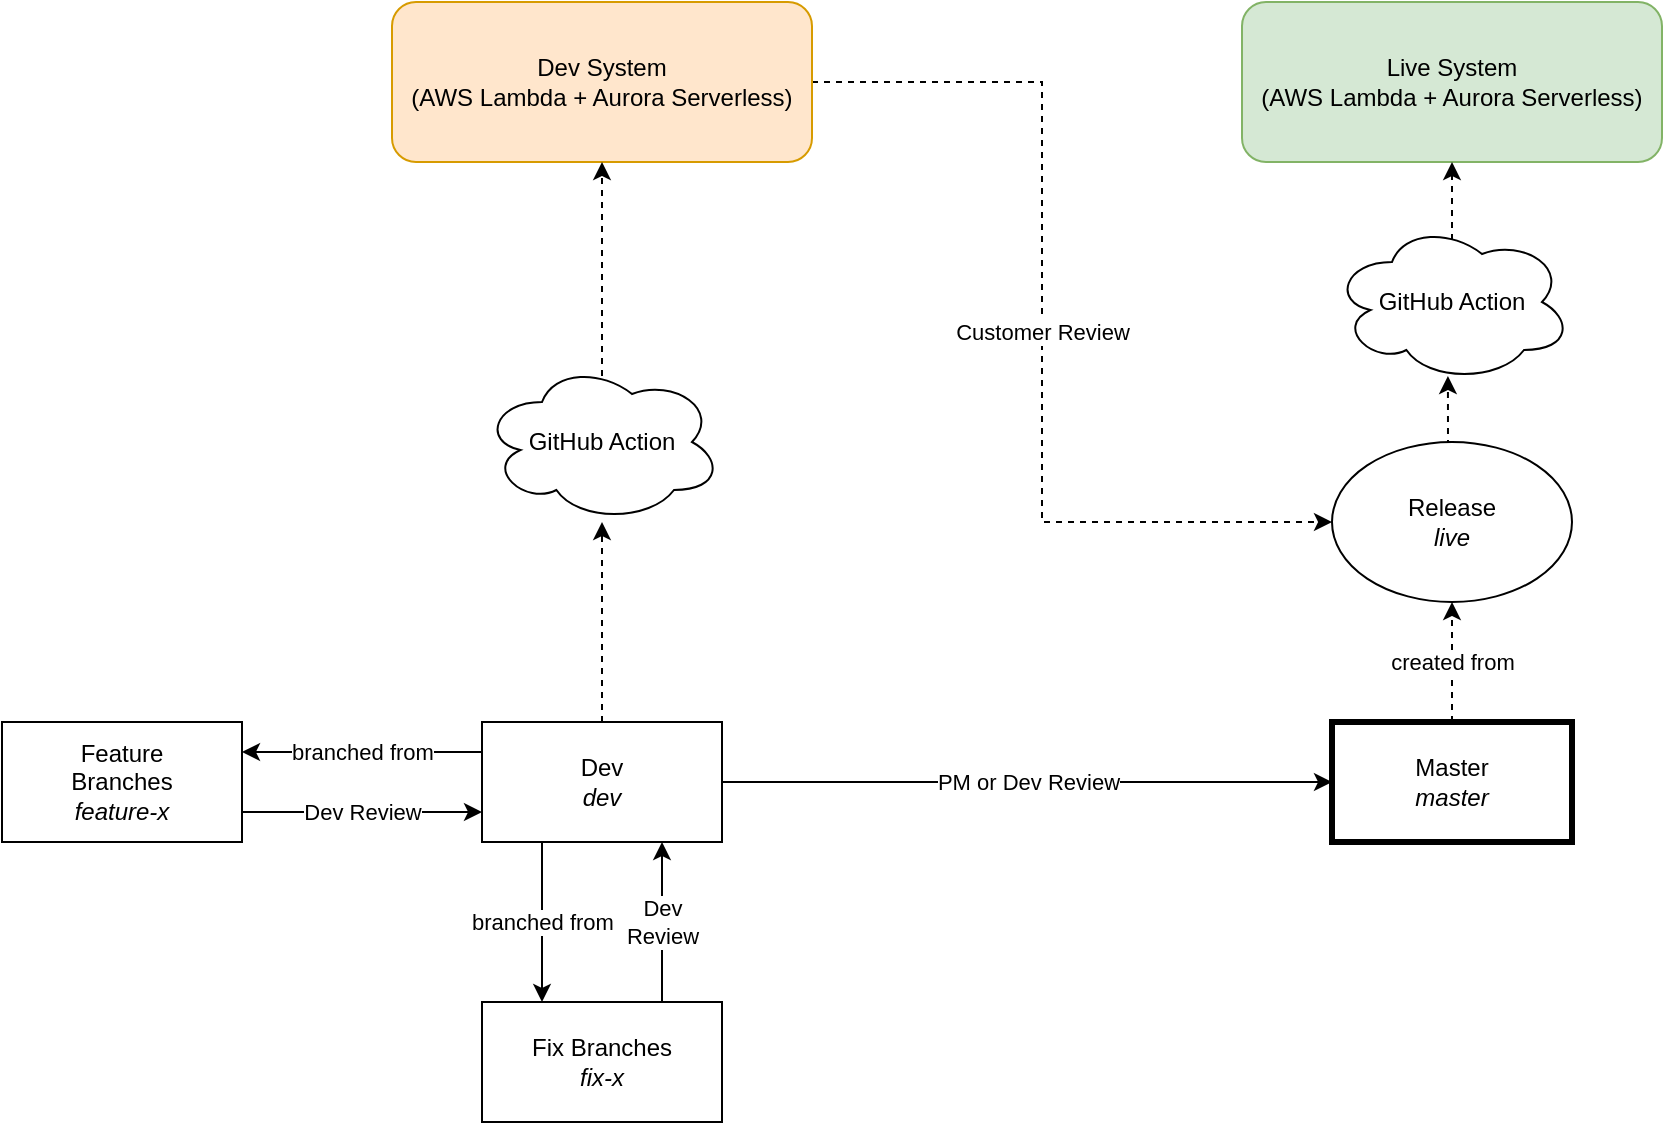 <mxfile version="17.4.0" type="device"><diagram id="Npjceb6wjI-l_gfvZXbL" name="Page-1"><mxGraphModel dx="2449" dy="2298" grid="1" gridSize="10" guides="1" tooltips="1" connect="1" arrows="1" fold="1" page="1" pageScale="1" pageWidth="827" pageHeight="1169" math="0" shadow="0"><root><mxCell id="0"/><mxCell id="1" parent="0"/><mxCell id="lJMOh6y6PTp71lnMFP48-2" value="branched from" style="edgeStyle=orthogonalEdgeStyle;rounded=0;orthogonalLoop=1;jettySize=auto;html=1;exitX=0;exitY=0.25;exitDx=0;exitDy=0;entryX=1;entryY=0.25;entryDx=0;entryDy=0;" edge="1" parent="1" source="lJMOh6y6PTp71lnMFP48-4" target="lJMOh6y6PTp71lnMFP48-12"><mxGeometry relative="1" as="geometry"/></mxCell><mxCell id="lJMOh6y6PTp71lnMFP48-3" style="edgeStyle=orthogonalEdgeStyle;rounded=0;orthogonalLoop=1;jettySize=auto;html=1;exitX=0.5;exitY=0;exitDx=0;exitDy=0;dashed=1;" edge="1" parent="1" source="lJMOh6y6PTp71lnMFP48-4" target="lJMOh6y6PTp71lnMFP48-32"><mxGeometry relative="1" as="geometry"/></mxCell><mxCell id="lJMOh6y6PTp71lnMFP48-34" value="PM or Dev Review" style="edgeStyle=orthogonalEdgeStyle;rounded=0;orthogonalLoop=1;jettySize=auto;html=1;exitX=1;exitY=0.5;exitDx=0;exitDy=0;" edge="1" parent="1" source="lJMOh6y6PTp71lnMFP48-4" target="lJMOh6y6PTp71lnMFP48-10"><mxGeometry relative="1" as="geometry"/></mxCell><mxCell id="lJMOh6y6PTp71lnMFP48-39" value="branched from" style="edgeStyle=orthogonalEdgeStyle;rounded=0;orthogonalLoop=1;jettySize=auto;html=1;exitX=0.25;exitY=1;exitDx=0;exitDy=0;entryX=0.25;entryY=0;entryDx=0;entryDy=0;" edge="1" parent="1" source="lJMOh6y6PTp71lnMFP48-4" target="lJMOh6y6PTp71lnMFP48-37"><mxGeometry relative="1" as="geometry"/></mxCell><mxCell id="lJMOh6y6PTp71lnMFP48-4" value="Dev&lt;br&gt;&lt;i&gt;dev&lt;/i&gt;" style="rounded=0;whiteSpace=wrap;html=1;" vertex="1" parent="1"><mxGeometry x="120" y="240" width="120" height="60" as="geometry"/></mxCell><mxCell id="lJMOh6y6PTp71lnMFP48-35" value="created from" style="edgeStyle=orthogonalEdgeStyle;rounded=0;orthogonalLoop=1;jettySize=auto;html=1;exitX=0.5;exitY=0;exitDx=0;exitDy=0;dashed=1;" edge="1" parent="1" source="lJMOh6y6PTp71lnMFP48-10" target="lJMOh6y6PTp71lnMFP48-22"><mxGeometry relative="1" as="geometry"/></mxCell><mxCell id="lJMOh6y6PTp71lnMFP48-10" value="Master&lt;br&gt;&lt;i&gt;master&lt;/i&gt;" style="rounded=0;whiteSpace=wrap;html=1;gradientColor=none;strokeWidth=3;" vertex="1" parent="1"><mxGeometry x="545" y="240" width="120" height="60" as="geometry"/></mxCell><mxCell id="lJMOh6y6PTp71lnMFP48-11" value="Dev Review" style="edgeStyle=orthogonalEdgeStyle;rounded=0;orthogonalLoop=1;jettySize=auto;html=1;exitX=1;exitY=0.75;exitDx=0;exitDy=0;entryX=0;entryY=0.75;entryDx=0;entryDy=0;" edge="1" parent="1" source="lJMOh6y6PTp71lnMFP48-12" target="lJMOh6y6PTp71lnMFP48-4"><mxGeometry relative="1" as="geometry"/></mxCell><mxCell id="lJMOh6y6PTp71lnMFP48-12" value="Feature&lt;br&gt;Branches&lt;br&gt;&lt;i&gt;feature-x&lt;/i&gt;" style="rounded=0;whiteSpace=wrap;html=1;strokeWidth=1;gradientColor=none;" vertex="1" parent="1"><mxGeometry x="-120" y="240" width="120" height="60" as="geometry"/></mxCell><mxCell id="lJMOh6y6PTp71lnMFP48-15" value="Live System&lt;br&gt;(AWS Lambda + Aurora Serverless)" style="rounded=1;whiteSpace=wrap;html=1;strokeWidth=1;fillColor=#d5e8d4;strokeColor=#82b366;" vertex="1" parent="1"><mxGeometry x="500" y="-120" width="210" height="80" as="geometry"/></mxCell><mxCell id="lJMOh6y6PTp71lnMFP48-21" style="edgeStyle=orthogonalEdgeStyle;rounded=0;orthogonalLoop=1;jettySize=auto;html=1;exitX=0.5;exitY=0;exitDx=0;exitDy=0;entryX=0.483;entryY=0.963;entryDx=0;entryDy=0;entryPerimeter=0;dashed=1;" edge="1" parent="1" source="lJMOh6y6PTp71lnMFP48-22" target="lJMOh6y6PTp71lnMFP48-26"><mxGeometry relative="1" as="geometry"/></mxCell><mxCell id="lJMOh6y6PTp71lnMFP48-22" value="Release&lt;br&gt;&lt;i&gt;live&lt;br&gt;&lt;/i&gt;" style="ellipse;whiteSpace=wrap;html=1;labelBackgroundColor=none;strokeWidth=1;gradientColor=none;" vertex="1" parent="1"><mxGeometry x="545" y="100" width="120" height="80" as="geometry"/></mxCell><mxCell id="lJMOh6y6PTp71lnMFP48-25" style="edgeStyle=orthogonalEdgeStyle;rounded=0;orthogonalLoop=1;jettySize=auto;html=1;exitX=0.625;exitY=0.2;exitDx=0;exitDy=0;exitPerimeter=0;dashed=1;" edge="1" parent="1" source="lJMOh6y6PTp71lnMFP48-26" target="lJMOh6y6PTp71lnMFP48-15"><mxGeometry relative="1" as="geometry"><Array as="points"><mxPoint x="620" y="16"/><mxPoint x="605" y="16"/></Array></mxGeometry></mxCell><mxCell id="lJMOh6y6PTp71lnMFP48-26" value="GitHub Action" style="ellipse;shape=cloud;whiteSpace=wrap;html=1;labelBackgroundColor=none;strokeWidth=1;gradientColor=none;" vertex="1" parent="1"><mxGeometry x="545" y="-10" width="120" height="80" as="geometry"/></mxCell><mxCell id="lJMOh6y6PTp71lnMFP48-36" value="Customer Review" style="edgeStyle=orthogonalEdgeStyle;rounded=0;orthogonalLoop=1;jettySize=auto;html=1;entryX=0;entryY=0.5;entryDx=0;entryDy=0;dashed=1;" edge="1" parent="1" source="lJMOh6y6PTp71lnMFP48-30" target="lJMOh6y6PTp71lnMFP48-22"><mxGeometry relative="1" as="geometry"><Array as="points"><mxPoint x="400" y="-80"/><mxPoint x="400" y="140"/></Array></mxGeometry></mxCell><mxCell id="lJMOh6y6PTp71lnMFP48-30" value="Dev System&lt;br&gt;(AWS Lambda + Aurora Serverless)" style="rounded=1;whiteSpace=wrap;html=1;strokeWidth=1;fillColor=#ffe6cc;strokeColor=#d79b00;" vertex="1" parent="1"><mxGeometry x="75" y="-120" width="210" height="80" as="geometry"/></mxCell><mxCell id="lJMOh6y6PTp71lnMFP48-33" style="edgeStyle=orthogonalEdgeStyle;rounded=0;orthogonalLoop=1;jettySize=auto;html=1;exitX=0.625;exitY=0.2;exitDx=0;exitDy=0;exitPerimeter=0;dashed=1;" edge="1" parent="1" source="lJMOh6y6PTp71lnMFP48-32" target="lJMOh6y6PTp71lnMFP48-30"><mxGeometry relative="1" as="geometry"><Array as="points"><mxPoint x="180" y="76"/></Array></mxGeometry></mxCell><mxCell id="lJMOh6y6PTp71lnMFP48-32" value="GitHub Action" style="ellipse;shape=cloud;whiteSpace=wrap;html=1;labelBackgroundColor=none;strokeWidth=1;gradientColor=none;" vertex="1" parent="1"><mxGeometry x="120" y="60" width="120" height="80" as="geometry"/></mxCell><mxCell id="lJMOh6y6PTp71lnMFP48-38" value="Dev&lt;br&gt;Review" style="edgeStyle=orthogonalEdgeStyle;rounded=0;orthogonalLoop=1;jettySize=auto;html=1;exitX=0.75;exitY=0;exitDx=0;exitDy=0;entryX=0.75;entryY=1;entryDx=0;entryDy=0;" edge="1" parent="1" source="lJMOh6y6PTp71lnMFP48-37" target="lJMOh6y6PTp71lnMFP48-4"><mxGeometry relative="1" as="geometry"/></mxCell><mxCell id="lJMOh6y6PTp71lnMFP48-37" value="Fix Branches&lt;br&gt;&lt;i&gt;fix-x&lt;/i&gt;" style="rounded=0;whiteSpace=wrap;html=1;strokeWidth=1;gradientColor=none;" vertex="1" parent="1"><mxGeometry x="120" y="380" width="120" height="60" as="geometry"/></mxCell></root></mxGraphModel></diagram></mxfile>